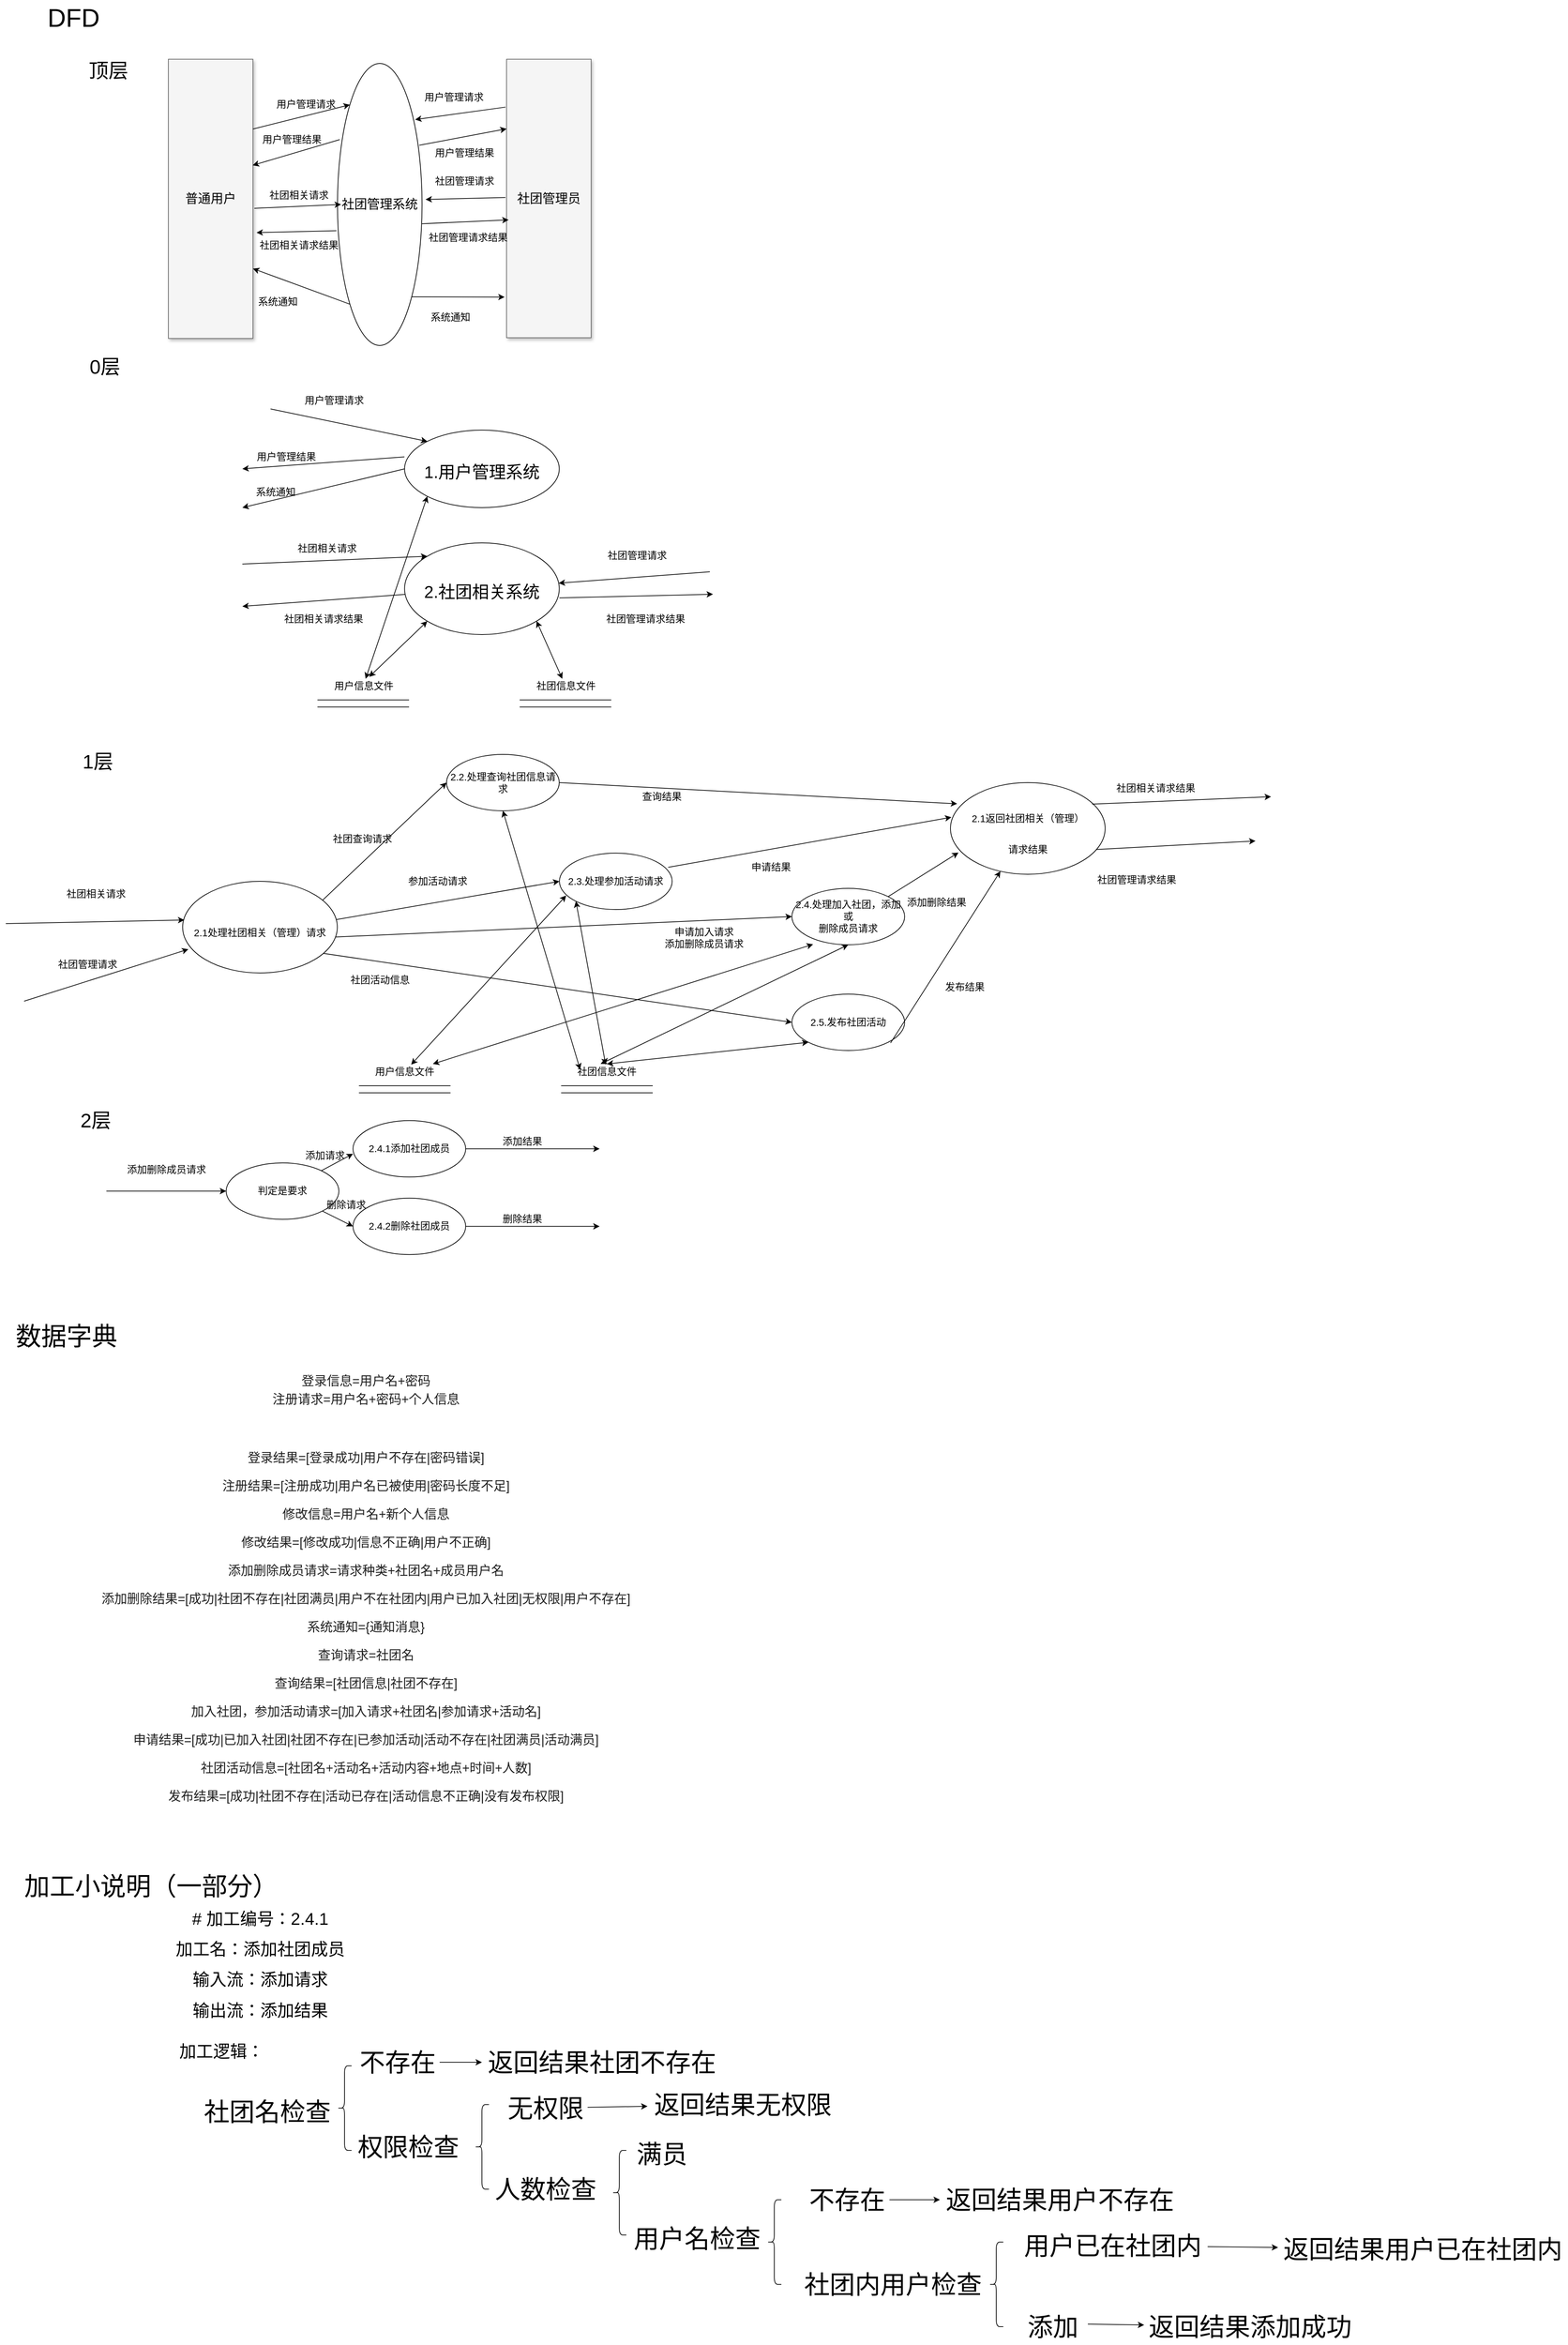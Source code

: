 <mxfile version="14.1.9" type="github">
  <diagram name="Page-1" id="90a13364-a465-7bf4-72fc-28e22215d7a0">
    <mxGraphModel dx="544" dy="2067" grid="1" gridSize="10" guides="1" tooltips="1" connect="1" arrows="1" fold="1" page="1" pageScale="1.5" pageWidth="1169" pageHeight="826" background="#ffffff" math="0" shadow="0">
      <root>
        <mxCell id="0" style=";html=1;" />
        <mxCell id="1" style=";html=1;" parent="0" />
        <mxCell id="3a17f1ce550125da-8" value="普通用户" style="whiteSpace=wrap;html=1;shadow=1;fontSize=18;fillColor=#f5f5f5;strokeColor=#666666;" parent="1" vertex="1">
          <mxGeometry x="265" y="-156" width="120" height="396" as="geometry" />
        </mxCell>
        <mxCell id="50ftC789y1Jevhq3WObW-232" style="edgeStyle=none;rounded=0;orthogonalLoop=1;jettySize=auto;html=1;exitX=0;exitY=1;exitDx=0;exitDy=0;entryX=1;entryY=0.75;entryDx=0;entryDy=0;fontSize=36;" parent="1" source="50ftC789y1Jevhq3WObW-1" target="3a17f1ce550125da-8" edge="1">
          <mxGeometry relative="1" as="geometry" />
        </mxCell>
        <mxCell id="50ftC789y1Jevhq3WObW-1" value="&lt;span style=&quot;font-size: 18px&quot;&gt;社团管理系统&lt;/span&gt;" style="ellipse;whiteSpace=wrap;html=1;" parent="1" vertex="1">
          <mxGeometry x="505" y="-150" width="120" height="400" as="geometry" />
        </mxCell>
        <mxCell id="50ftC789y1Jevhq3WObW-2" value="社团管理员" style="whiteSpace=wrap;html=1;shadow=1;fontSize=18;fillColor=#f5f5f5;strokeColor=#666666;" parent="1" vertex="1">
          <mxGeometry x="745" y="-156" width="120" height="395" as="geometry" />
        </mxCell>
        <mxCell id="50ftC789y1Jevhq3WObW-67" value="顶层" style="text;html=1;strokeColor=none;fillColor=none;align=center;verticalAlign=middle;whiteSpace=wrap;rounded=0;fontSize=28;" parent="1" vertex="1">
          <mxGeometry x="145" y="-150" width="70" height="20" as="geometry" />
        </mxCell>
        <mxCell id="50ftC789y1Jevhq3WObW-68" value="1层" style="text;html=1;strokeColor=none;fillColor=none;align=center;verticalAlign=middle;whiteSpace=wrap;rounded=0;fontSize=28;" parent="1" vertex="1">
          <mxGeometry x="130.43" y="830" width="70" height="20" as="geometry" />
        </mxCell>
        <mxCell id="50ftC789y1Jevhq3WObW-73" value="" style="endArrow=none;html=1;fontSize=14;" parent="1" edge="1">
          <mxGeometry width="50" height="50" relative="1" as="geometry">
            <mxPoint x="535.43" y="1300" as="sourcePoint" />
            <mxPoint x="665.43" y="1300" as="targetPoint" />
          </mxGeometry>
        </mxCell>
        <mxCell id="50ftC789y1Jevhq3WObW-74" value="" style="endArrow=none;html=1;fontSize=14;" parent="1" edge="1">
          <mxGeometry width="50" height="50" relative="1" as="geometry">
            <mxPoint x="535.43" y="1310" as="sourcePoint" />
            <mxPoint x="665.43" y="1310" as="targetPoint" />
          </mxGeometry>
        </mxCell>
        <mxCell id="50ftC789y1Jevhq3WObW-75" value="用户信息文件" style="text;html=1;align=center;verticalAlign=middle;resizable=0;points=[];autosize=1;fontSize=14;" parent="1" vertex="1">
          <mxGeometry x="550.43" y="1270" width="100" height="20" as="geometry" />
        </mxCell>
        <mxCell id="50ftC789y1Jevhq3WObW-86" value="" style="endArrow=none;html=1;fontSize=14;" parent="1" edge="1">
          <mxGeometry width="50" height="50" relative="1" as="geometry">
            <mxPoint x="822.43" y="1300" as="sourcePoint" />
            <mxPoint x="952.43" y="1300" as="targetPoint" />
          </mxGeometry>
        </mxCell>
        <mxCell id="50ftC789y1Jevhq3WObW-87" value="" style="endArrow=none;html=1;fontSize=14;" parent="1" edge="1">
          <mxGeometry width="50" height="50" relative="1" as="geometry">
            <mxPoint x="822.43" y="1310" as="sourcePoint" />
            <mxPoint x="952.43" y="1310" as="targetPoint" />
          </mxGeometry>
        </mxCell>
        <mxCell id="50ftC789y1Jevhq3WObW-88" value="社团信息文件" style="text;html=1;align=center;verticalAlign=middle;resizable=0;points=[];autosize=1;fontSize=14;" parent="1" vertex="1">
          <mxGeometry x="837.43" y="1270" width="100" height="20" as="geometry" />
        </mxCell>
        <mxCell id="50ftC789y1Jevhq3WObW-94" value="2.4.处理加入社团，添加或&lt;br&gt;删除成员请求" style="ellipse;whiteSpace=wrap;html=1;fontSize=14;" parent="1" vertex="1">
          <mxGeometry x="1149.98" y="1020" width="160" height="80" as="geometry" />
        </mxCell>
        <mxCell id="50ftC789y1Jevhq3WObW-95" value="" style="endArrow=classic;startArrow=classic;html=1;fontSize=14;exitX=0.9;exitY=-0.05;exitDx=0;exitDy=0;exitPerimeter=0;entryX=0.188;entryY=0.992;entryDx=0;entryDy=0;entryPerimeter=0;" parent="1" source="50ftC789y1Jevhq3WObW-75" target="50ftC789y1Jevhq3WObW-94" edge="1">
          <mxGeometry width="50" height="50" relative="1" as="geometry">
            <mxPoint x="710.43" y="1000" as="sourcePoint" />
            <mxPoint x="760.43" y="950" as="targetPoint" />
          </mxGeometry>
        </mxCell>
        <mxCell id="50ftC789y1Jevhq3WObW-96" value="" style="endArrow=classic;html=1;fontSize=14;entryX=0;entryY=0.5;entryDx=0;entryDy=0;" parent="1" target="50ftC789y1Jevhq3WObW-94" edge="1">
          <mxGeometry width="50" height="50" relative="1" as="geometry">
            <mxPoint x="480" y="1090" as="sourcePoint" />
            <mxPoint x="1499.98" y="1060" as="targetPoint" />
          </mxGeometry>
        </mxCell>
        <mxCell id="50ftC789y1Jevhq3WObW-98" value="" style="endArrow=classic;html=1;fontSize=14;exitX=1;exitY=0;exitDx=0;exitDy=0;entryX=0.052;entryY=0.763;entryDx=0;entryDy=0;entryPerimeter=0;" parent="1" source="50ftC789y1Jevhq3WObW-94" target="50ftC789y1Jevhq3WObW-289" edge="1">
          <mxGeometry width="50" height="50" relative="1" as="geometry">
            <mxPoint x="1509.98" y="1060" as="sourcePoint" />
            <mxPoint x="1519.98" y="1080" as="targetPoint" />
          </mxGeometry>
        </mxCell>
        <mxCell id="50ftC789y1Jevhq3WObW-99" value="申请加入请求&lt;br&gt;添加删除成员请求" style="text;html=1;align=center;verticalAlign=middle;resizable=0;points=[];autosize=1;fontSize=14;" parent="1" vertex="1">
          <mxGeometry x="960.0" y="1070" width="130" height="40" as="geometry" />
        </mxCell>
        <mxCell id="50ftC789y1Jevhq3WObW-100" value="添加删除结果" style="text;html=1;align=center;verticalAlign=middle;resizable=0;points=[];autosize=1;fontSize=14;" parent="1" vertex="1">
          <mxGeometry x="1305.0" y="1030" width="100" height="20" as="geometry" />
        </mxCell>
        <mxCell id="50ftC789y1Jevhq3WObW-103" value="2.2.处理查询社团信息请求" style="ellipse;whiteSpace=wrap;html=1;fontSize=14;" parent="1" vertex="1">
          <mxGeometry x="659.78" y="830" width="160" height="80" as="geometry" />
        </mxCell>
        <mxCell id="50ftC789y1Jevhq3WObW-104" value="2.3.处理参加活动请求" style="ellipse;whiteSpace=wrap;html=1;fontSize=14;" parent="1" vertex="1">
          <mxGeometry x="820.0" y="970" width="160" height="80" as="geometry" />
        </mxCell>
        <mxCell id="50ftC789y1Jevhq3WObW-105" value="" style="endArrow=classic;startArrow=classic;html=1;fontSize=14;entryX=0;entryY=1;entryDx=0;entryDy=0;" parent="1" source="50ftC789y1Jevhq3WObW-88" target="50ftC789y1Jevhq3WObW-104" edge="1">
          <mxGeometry width="50" height="50" relative="1" as="geometry">
            <mxPoint x="710.43" y="1100" as="sourcePoint" />
            <mxPoint x="760.43" y="1050" as="targetPoint" />
          </mxGeometry>
        </mxCell>
        <mxCell id="50ftC789y1Jevhq3WObW-106" value="" style="endArrow=classic;startArrow=classic;html=1;fontSize=14;entryX=0.5;entryY=1;entryDx=0;entryDy=0;exitX=0.02;exitY=-0.15;exitDx=0;exitDy=0;exitPerimeter=0;" parent="1" target="50ftC789y1Jevhq3WObW-103" edge="1">
          <mxGeometry width="50" height="50" relative="1" as="geometry">
            <mxPoint x="849.43" y="1277" as="sourcePoint" />
            <mxPoint x="470.43" y="1160" as="targetPoint" />
          </mxGeometry>
        </mxCell>
        <mxCell id="50ftC789y1Jevhq3WObW-107" value="2.5.发布社团活动" style="ellipse;whiteSpace=wrap;html=1;fontSize=14;" parent="1" vertex="1">
          <mxGeometry x="1149.98" y="1170" width="160" height="80" as="geometry" />
        </mxCell>
        <mxCell id="50ftC789y1Jevhq3WObW-108" value="" style="endArrow=classic;startArrow=classic;html=1;fontSize=14;entryX=0.06;entryY=0.752;entryDx=0;entryDy=0;entryPerimeter=0;" parent="1" source="50ftC789y1Jevhq3WObW-75" target="50ftC789y1Jevhq3WObW-104" edge="1">
          <mxGeometry width="50" height="50" relative="1" as="geometry">
            <mxPoint x="859.43" y="1287" as="sourcePoint" />
            <mxPoint x="460.45" y="1220" as="targetPoint" />
          </mxGeometry>
        </mxCell>
        <mxCell id="50ftC789y1Jevhq3WObW-109" value="" style="endArrow=classic;html=1;fontSize=14;entryX=0;entryY=0.5;entryDx=0;entryDy=0;" parent="1" target="50ftC789y1Jevhq3WObW-107" edge="1">
          <mxGeometry width="50" height="50" relative="1" as="geometry">
            <mxPoint x="470" y="1110" as="sourcePoint" />
            <mxPoint x="1313.41" y="1211" as="targetPoint" />
          </mxGeometry>
        </mxCell>
        <mxCell id="50ftC789y1Jevhq3WObW-110" value="" style="endArrow=classic;html=1;fontSize=14;exitX=1;exitY=1;exitDx=0;exitDy=0;" parent="1" target="50ftC789y1Jevhq3WObW-289" edge="1">
          <mxGeometry width="50" height="50" relative="1" as="geometry">
            <mxPoint x="1289.979" y="1239.284" as="sourcePoint" />
            <mxPoint x="1530" y="1110" as="targetPoint" />
          </mxGeometry>
        </mxCell>
        <mxCell id="50ftC789y1Jevhq3WObW-111" value="社团活动信息" style="text;html=1;align=center;verticalAlign=middle;resizable=0;points=[];autosize=1;fontSize=14;" parent="1" vertex="1">
          <mxGeometry x="515.0" y="1140" width="100" height="20" as="geometry" />
        </mxCell>
        <mxCell id="50ftC789y1Jevhq3WObW-112" value="发布结果" style="text;html=1;align=center;verticalAlign=middle;resizable=0;points=[];autosize=1;fontSize=14;" parent="1" vertex="1">
          <mxGeometry x="1359.96" y="1150" width="70" height="20" as="geometry" />
        </mxCell>
        <mxCell id="50ftC789y1Jevhq3WObW-113" value="" style="endArrow=classic;startArrow=classic;html=1;fontSize=14;exitX=0.5;exitY=-0.05;exitDx=0;exitDy=0;exitPerimeter=0;entryX=0;entryY=1;entryDx=0;entryDy=0;" parent="1" source="50ftC789y1Jevhq3WObW-88" target="50ftC789y1Jevhq3WObW-107" edge="1">
          <mxGeometry width="50" height="50" relative="1" as="geometry">
            <mxPoint x="710.43" y="1160" as="sourcePoint" />
            <mxPoint x="760.43" y="1110" as="targetPoint" />
          </mxGeometry>
        </mxCell>
        <mxCell id="50ftC789y1Jevhq3WObW-128" value="" style="endArrow=classic;startArrow=classic;html=1;fontSize=14;entryX=0.5;entryY=1;entryDx=0;entryDy=0;exitX=0.41;exitY=-0.05;exitDx=0;exitDy=0;exitPerimeter=0;" parent="1" source="50ftC789y1Jevhq3WObW-88" target="50ftC789y1Jevhq3WObW-94" edge="1">
          <mxGeometry width="50" height="50" relative="1" as="geometry">
            <mxPoint x="710.43" y="1160" as="sourcePoint" />
            <mxPoint x="760.43" y="1110" as="targetPoint" />
          </mxGeometry>
        </mxCell>
        <mxCell id="50ftC789y1Jevhq3WObW-136" value="" style="endArrow=classic;html=1;fontSize=14;" parent="1" edge="1">
          <mxGeometry width="50" height="50" relative="1" as="geometry">
            <mxPoint x="177" y="1449.41" as="sourcePoint" />
            <mxPoint x="347" y="1449.41" as="targetPoint" />
          </mxGeometry>
        </mxCell>
        <mxCell id="50ftC789y1Jevhq3WObW-137" value="判定是要求" style="ellipse;whiteSpace=wrap;html=1;fontSize=14;" parent="1" vertex="1">
          <mxGeometry x="347" y="1409.41" width="160" height="80" as="geometry" />
        </mxCell>
        <mxCell id="50ftC789y1Jevhq3WObW-138" value="添加删除成员请求" style="text;html=1;align=center;verticalAlign=middle;resizable=0;points=[];autosize=1;fontSize=14;" parent="1" vertex="1">
          <mxGeometry x="197" y="1409.41" width="130" height="20" as="geometry" />
        </mxCell>
        <mxCell id="50ftC789y1Jevhq3WObW-139" value="2.4.1添加社团成员" style="ellipse;whiteSpace=wrap;html=1;fontSize=14;" parent="1" vertex="1">
          <mxGeometry x="527" y="1349.41" width="160" height="80" as="geometry" />
        </mxCell>
        <mxCell id="50ftC789y1Jevhq3WObW-140" value="2.4.2删除社团成员" style="ellipse;whiteSpace=wrap;html=1;fontSize=14;" parent="1" vertex="1">
          <mxGeometry x="527" y="1459.41" width="160" height="80" as="geometry" />
        </mxCell>
        <mxCell id="50ftC789y1Jevhq3WObW-141" value="" style="endArrow=classic;html=1;fontSize=14;entryX=0;entryY=0.588;entryDx=0;entryDy=0;entryPerimeter=0;" parent="1" source="50ftC789y1Jevhq3WObW-137" target="50ftC789y1Jevhq3WObW-139" edge="1">
          <mxGeometry width="50" height="50" relative="1" as="geometry">
            <mxPoint x="657" y="1359.41" as="sourcePoint" />
            <mxPoint x="707" y="1309.41" as="targetPoint" />
          </mxGeometry>
        </mxCell>
        <mxCell id="50ftC789y1Jevhq3WObW-142" value="" style="endArrow=classic;html=1;fontSize=14;entryX=0;entryY=0.5;entryDx=0;entryDy=0;exitX=1;exitY=1;exitDx=0;exitDy=0;" parent="1" source="50ftC789y1Jevhq3WObW-137" target="50ftC789y1Jevhq3WObW-140" edge="1">
          <mxGeometry width="50" height="50" relative="1" as="geometry">
            <mxPoint x="492.449" y="1430.577" as="sourcePoint" />
            <mxPoint x="537" y="1406.45" as="targetPoint" />
          </mxGeometry>
        </mxCell>
        <mxCell id="50ftC789y1Jevhq3WObW-143" value="" style="endArrow=classic;html=1;fontSize=14;exitX=1;exitY=0.5;exitDx=0;exitDy=0;" parent="1" source="50ftC789y1Jevhq3WObW-139" edge="1">
          <mxGeometry width="50" height="50" relative="1" as="geometry">
            <mxPoint x="797" y="1459.41" as="sourcePoint" />
            <mxPoint x="877" y="1389.41" as="targetPoint" />
          </mxGeometry>
        </mxCell>
        <mxCell id="50ftC789y1Jevhq3WObW-144" value="添加结果" style="text;html=1;align=center;verticalAlign=middle;resizable=0;points=[];autosize=1;fontSize=14;" parent="1" vertex="1">
          <mxGeometry x="732" y="1369.41" width="70" height="20" as="geometry" />
        </mxCell>
        <mxCell id="50ftC789y1Jevhq3WObW-145" value="添加请求" style="text;html=1;align=center;verticalAlign=middle;resizable=0;points=[];autosize=1;fontSize=14;" parent="1" vertex="1">
          <mxGeometry x="452" y="1389.41" width="70" height="20" as="geometry" />
        </mxCell>
        <mxCell id="50ftC789y1Jevhq3WObW-146" value="删除请求" style="text;html=1;align=center;verticalAlign=middle;resizable=0;points=[];autosize=1;fontSize=14;" parent="1" vertex="1">
          <mxGeometry x="482" y="1459.41" width="70" height="20" as="geometry" />
        </mxCell>
        <mxCell id="50ftC789y1Jevhq3WObW-147" value="删除结果" style="text;html=1;align=center;verticalAlign=middle;resizable=0;points=[];autosize=1;fontSize=14;" parent="1" vertex="1">
          <mxGeometry x="732" y="1479.41" width="70" height="20" as="geometry" />
        </mxCell>
        <mxCell id="50ftC789y1Jevhq3WObW-148" value="" style="endArrow=classic;html=1;fontSize=14;exitX=1;exitY=0.5;exitDx=0;exitDy=0;" parent="1" edge="1">
          <mxGeometry width="50" height="50" relative="1" as="geometry">
            <mxPoint x="687" y="1499.41" as="sourcePoint" />
            <mxPoint x="877" y="1499.41" as="targetPoint" />
          </mxGeometry>
        </mxCell>
        <mxCell id="50ftC789y1Jevhq3WObW-149" value="DFD" style="text;html=1;align=center;verticalAlign=middle;resizable=0;points=[];autosize=1;fontSize=36;" parent="1" vertex="1">
          <mxGeometry x="85" y="-240" width="90" height="50" as="geometry" />
        </mxCell>
        <mxCell id="50ftC789y1Jevhq3WObW-150" value="数据字典" style="text;html=1;align=center;verticalAlign=middle;resizable=0;points=[];autosize=1;fontSize=36;" parent="1" vertex="1">
          <mxGeometry x="40" y="1630" width="160" height="50" as="geometry" />
        </mxCell>
        <mxCell id="50ftC789y1Jevhq3WObW-151" value="&lt;span style=&quot;font-size: 18px ; background-color: rgb(255 , 255 , 255) ; color: rgb(31 , 31 , 31) ; font-family: &amp;#34;opensans&amp;#34; , &amp;#34;arial&amp;#34; , sans-serif&quot;&gt;登录信息=用户名+密码&lt;/span&gt;&lt;br&gt;&lt;p style=&quot;box-sizing: inherit ; line-height: 20px ; font-family: &amp;#34;opensans&amp;#34; , &amp;#34;arial&amp;#34; , sans-serif ; margin: 0px 0px 20px ; max-width: 100% ; min-height: 20px ; color: rgb(31 , 31 , 31) ; background-color: rgb(255 , 255 , 255) ; font-size: 18px&quot;&gt;&lt;font style=&quot;font-size: 18px&quot;&gt;    注册请求=用户名+密码+个人信息&lt;/font&gt;&lt;/p&gt;&lt;br&gt;&lt;p style=&quot;box-sizing: inherit ; line-height: 20px ; font-family: &amp;#34;opensans&amp;#34; , &amp;#34;arial&amp;#34; , sans-serif ; margin: 0px 0px 20px ; max-width: 100% ; min-height: 20px ; color: rgb(31 , 31 , 31) ; background-color: rgb(255 , 255 , 255) ; font-size: 18px&quot;&gt;&lt;font style=&quot;font-size: 18px&quot;&gt;    登录结果=[登录成功|用户不存在|密码错误]&lt;br&gt;&lt;/font&gt;&lt;/p&gt;&lt;p style=&quot;box-sizing: inherit ; line-height: 20px ; font-family: &amp;#34;opensans&amp;#34; , &amp;#34;arial&amp;#34; , sans-serif ; margin: 0px 0px 20px ; max-width: 100% ; min-height: 20px ; color: rgb(31 , 31 , 31) ; background-color: rgb(255 , 255 , 255) ; font-size: 18px&quot;&gt;&lt;font style=&quot;font-size: 18px&quot;&gt;    注册结果=[注册成功|用户名已被使用|密码长度不足]&lt;br&gt;&lt;/font&gt;&lt;/p&gt;&lt;p style=&quot;box-sizing: inherit ; line-height: 20px ; font-family: &amp;#34;opensans&amp;#34; , &amp;#34;arial&amp;#34; , sans-serif ; margin: 0px 0px 20px ; max-width: 100% ; min-height: 20px ; color: rgb(31 , 31 , 31) ; background-color: rgb(255 , 255 , 255) ; font-size: 18px&quot;&gt;&lt;font style=&quot;font-size: 18px&quot;&gt;修改信息=用户名+新个人信息&lt;/font&gt;&lt;/p&gt;&lt;p style=&quot;box-sizing: inherit ; line-height: 20px ; font-family: &amp;#34;opensans&amp;#34; , &amp;#34;arial&amp;#34; , sans-serif ; margin: 0px 0px 20px ; max-width: 100% ; min-height: 20px ; color: rgb(31 , 31 , 31) ; background-color: rgb(255 , 255 , 255) ; font-size: 18px&quot;&gt;&lt;font style=&quot;font-size: 18px&quot;&gt;修改结果=[修改成功|信息不正确|用户不正确]&lt;/font&gt;&lt;/p&gt;&lt;p style=&quot;box-sizing: inherit ; line-height: 20px ; font-family: &amp;#34;opensans&amp;#34; , &amp;#34;arial&amp;#34; , sans-serif ; margin: 0px 0px 20px ; max-width: 100% ; min-height: 20px ; color: rgb(31 , 31 , 31) ; background-color: rgb(255 , 255 , 255) ; font-size: 18px&quot;&gt;添加删除成员请求=请求种类+社团名+成员用户名&lt;/p&gt;&lt;p style=&quot;box-sizing: inherit ; line-height: 20px ; font-family: &amp;#34;opensans&amp;#34; , &amp;#34;arial&amp;#34; , sans-serif ; margin: 0px 0px 20px ; max-width: 100% ; min-height: 20px ; color: rgb(31 , 31 , 31) ; background-color: rgb(255 , 255 , 255) ; font-size: 18px&quot;&gt;添加删除结果=[成功|社团不存在|社团满员|用户不在社团内|用户已加入社团|无权限|用户不存在]&lt;/p&gt;&lt;p style=&quot;box-sizing: inherit ; line-height: 20px ; font-family: &amp;#34;opensans&amp;#34; , &amp;#34;arial&amp;#34; , sans-serif ; margin: 0px 0px 20px ; max-width: 100% ; min-height: 20px ; color: rgb(31 , 31 , 31) ; background-color: rgb(255 , 255 , 255) ; font-size: 18px&quot;&gt;系统通知={通知消息}&lt;br&gt;&lt;/p&gt;&lt;p style=&quot;box-sizing: inherit ; line-height: 20px ; font-family: &amp;#34;opensans&amp;#34; , &amp;#34;arial&amp;#34; , sans-serif ; margin: 0px 0px 20px ; max-width: 100% ; min-height: 20px ; color: rgb(31 , 31 , 31) ; background-color: rgb(255 , 255 , 255) ; font-size: 18px&quot;&gt;查询请求=社团名&lt;/p&gt;&lt;p style=&quot;box-sizing: inherit ; line-height: 20px ; font-family: &amp;#34;opensans&amp;#34; , &amp;#34;arial&amp;#34; , sans-serif ; margin: 0px 0px 20px ; max-width: 100% ; min-height: 20px ; color: rgb(31 , 31 , 31) ; background-color: rgb(255 , 255 , 255) ; font-size: 18px&quot;&gt;查询结果=[社团信息|社团不存在]&lt;/p&gt;&lt;p style=&quot;box-sizing: inherit ; line-height: 20px ; font-family: &amp;#34;opensans&amp;#34; , &amp;#34;arial&amp;#34; , sans-serif ; margin: 0px 0px 20px ; max-width: 100% ; min-height: 20px ; color: rgb(31 , 31 , 31) ; background-color: rgb(255 , 255 , 255) ; font-size: 18px&quot;&gt;加入社团，参加活动请求=[加入请求+社团名|参加请求+活动名]&lt;/p&gt;&lt;p style=&quot;box-sizing: inherit ; line-height: 20px ; font-family: &amp;#34;opensans&amp;#34; , &amp;#34;arial&amp;#34; , sans-serif ; margin: 0px 0px 20px ; max-width: 100% ; min-height: 20px ; color: rgb(31 , 31 , 31) ; background-color: rgb(255 , 255 , 255) ; font-size: 18px&quot;&gt;申请结果=[成功|已加入社团|社团不存在|已参加活动|活动不存在|社团满员|活动满员]&lt;/p&gt;&lt;p style=&quot;box-sizing: inherit ; line-height: 20px ; font-family: &amp;#34;opensans&amp;#34; , &amp;#34;arial&amp;#34; , sans-serif ; margin: 0px 0px 20px ; max-width: 100% ; min-height: 20px ; color: rgb(31 , 31 , 31) ; background-color: rgb(255 , 255 , 255) ; font-size: 18px&quot;&gt;社团活动信息=[社团名+活动名+活动内容+地点+时间+人数]&lt;/p&gt;&lt;p style=&quot;box-sizing: inherit ; line-height: 20px ; font-family: &amp;#34;opensans&amp;#34; , &amp;#34;arial&amp;#34; , sans-serif ; margin: 0px 0px 20px ; max-width: 100% ; min-height: 20px ; color: rgb(31 , 31 , 31) ; background-color: rgb(255 , 255 , 255) ; font-size: 18px&quot;&gt;发布结果=[成功|社团不存在|活动已存在|活动信息不正确|没有发布权限]&lt;/p&gt;" style="text;html=1;align=center;verticalAlign=middle;resizable=0;points=[];autosize=1;fontSize=36;" parent="1" vertex="1">
          <mxGeometry x="160" y="1684" width="770" height="660" as="geometry" />
        </mxCell>
        <mxCell id="50ftC789y1Jevhq3WObW-154" value="社团查询请求" style="text;html=1;align=center;verticalAlign=middle;resizable=0;points=[];autosize=1;fontSize=14;" parent="1" vertex="1">
          <mxGeometry x="490" y="940" width="100" height="20" as="geometry" />
        </mxCell>
        <mxCell id="50ftC789y1Jevhq3WObW-155" value="" style="endArrow=classic;html=1;fontSize=14;entryX=0;entryY=0.5;entryDx=0;entryDy=0;" parent="1" target="50ftC789y1Jevhq3WObW-103" edge="1">
          <mxGeometry width="50" height="50" relative="1" as="geometry">
            <mxPoint x="470" y="1050" as="sourcePoint" />
            <mxPoint x="853.43" y="831" as="targetPoint" />
          </mxGeometry>
        </mxCell>
        <mxCell id="50ftC789y1Jevhq3WObW-156" value="查询结果" style="text;html=1;align=center;verticalAlign=middle;resizable=0;points=[];autosize=1;fontSize=14;" parent="1" vertex="1">
          <mxGeometry x="930.0" y="880" width="70" height="20" as="geometry" />
        </mxCell>
        <mxCell id="50ftC789y1Jevhq3WObW-157" value="" style="endArrow=classic;html=1;fontSize=14;exitX=1;exitY=0.5;exitDx=0;exitDy=0;entryX=0.043;entryY=0.231;entryDx=0;entryDy=0;entryPerimeter=0;" parent="1" source="50ftC789y1Jevhq3WObW-103" target="50ftC789y1Jevhq3WObW-289" edge="1">
          <mxGeometry width="50" height="50" relative="1" as="geometry">
            <mxPoint x="876.861" y="859.284" as="sourcePoint" />
            <mxPoint x="1510" y="1000" as="targetPoint" />
          </mxGeometry>
        </mxCell>
        <mxCell id="50ftC789y1Jevhq3WObW-158" value="参加活动请求" style="text;html=1;align=center;verticalAlign=middle;resizable=0;points=[];autosize=1;fontSize=14;" parent="1" vertex="1">
          <mxGeometry x="597.0" y="1000" width="100" height="20" as="geometry" />
        </mxCell>
        <mxCell id="50ftC789y1Jevhq3WObW-159" value="" style="endArrow=classic;html=1;fontSize=14;entryX=0;entryY=0.5;entryDx=0;entryDy=0;" parent="1" target="50ftC789y1Jevhq3WObW-104" edge="1">
          <mxGeometry width="50" height="50" relative="1" as="geometry">
            <mxPoint x="470" y="1070" as="sourcePoint" />
            <mxPoint x="1000.79" y="977.16" as="targetPoint" />
          </mxGeometry>
        </mxCell>
        <mxCell id="50ftC789y1Jevhq3WObW-160" value="申请结果" style="text;html=1;align=center;verticalAlign=middle;resizable=0;points=[];autosize=1;fontSize=14;" parent="1" vertex="1">
          <mxGeometry x="1085" y="980" width="70" height="20" as="geometry" />
        </mxCell>
        <mxCell id="50ftC789y1Jevhq3WObW-161" value="" style="endArrow=classic;html=1;fontSize=14;exitX=0.965;exitY=0.252;exitDx=0;exitDy=0;exitPerimeter=0;entryX=0.006;entryY=0.378;entryDx=0;entryDy=0;entryPerimeter=0;" parent="1" source="50ftC789y1Jevhq3WObW-104" target="50ftC789y1Jevhq3WObW-289" edge="1">
          <mxGeometry width="50" height="50" relative="1" as="geometry">
            <mxPoint x="1000.861" y="992.284" as="sourcePoint" />
            <mxPoint x="1520" y="1040" as="targetPoint" />
          </mxGeometry>
        </mxCell>
        <mxCell id="50ftC789y1Jevhq3WObW-162" value="加工小说明（一部分）" style="text;html=1;align=center;verticalAlign=middle;resizable=0;points=[];autosize=1;fontSize=36;" parent="1" vertex="1">
          <mxGeometry x="50" y="2410" width="380" height="50" as="geometry" />
        </mxCell>
        <mxCell id="50ftC789y1Jevhq3WObW-163" value="&lt;font style=&quot;font-size: 24px&quot;&gt;# 加工编号：2.4.1&lt;br&gt;加工名：添加社团成员&lt;br&gt;输入流：添加请求&lt;br&gt;输出流：添加结果&lt;br&gt;&lt;br&gt;&lt;br&gt;&lt;/font&gt;" style="text;html=1;align=center;verticalAlign=middle;resizable=0;points=[];autosize=1;fontSize=36;" parent="1" vertex="1">
          <mxGeometry x="265" y="2440" width="260" height="290" as="geometry" />
        </mxCell>
        <mxCell id="50ftC789y1Jevhq3WObW-164" value="" style="shape=curlyBracket;whiteSpace=wrap;html=1;rounded=1;fontSize=36;" parent="1" vertex="1">
          <mxGeometry x="505" y="2690" width="20" height="120" as="geometry" />
        </mxCell>
        <mxCell id="50ftC789y1Jevhq3WObW-165" value="&lt;span style=&quot;font-size: 24px&quot;&gt;加工逻辑：&lt;/span&gt;" style="text;html=1;align=center;verticalAlign=middle;resizable=0;points=[];autosize=1;fontSize=36;" parent="1" vertex="1">
          <mxGeometry x="270" y="2640" width="140" height="50" as="geometry" />
        </mxCell>
        <mxCell id="50ftC789y1Jevhq3WObW-166" value="社团名检查" style="text;html=1;align=center;verticalAlign=middle;resizable=0;points=[];autosize=1;fontSize=36;" parent="1" vertex="1">
          <mxGeometry x="305" y="2730" width="200" height="50" as="geometry" />
        </mxCell>
        <mxCell id="50ftC789y1Jevhq3WObW-176" value="" style="edgeStyle=none;rounded=0;orthogonalLoop=1;jettySize=auto;html=1;fontSize=36;" parent="1" source="50ftC789y1Jevhq3WObW-167" target="50ftC789y1Jevhq3WObW-174" edge="1">
          <mxGeometry relative="1" as="geometry" />
        </mxCell>
        <mxCell id="50ftC789y1Jevhq3WObW-167" value="不存在" style="text;html=1;align=center;verticalAlign=middle;resizable=0;points=[];autosize=1;fontSize=36;" parent="1" vertex="1">
          <mxGeometry x="530" y="2660" width="120" height="50" as="geometry" />
        </mxCell>
        <mxCell id="50ftC789y1Jevhq3WObW-168" value="权限检查" style="text;html=1;align=center;verticalAlign=middle;resizable=0;points=[];autosize=1;fontSize=36;" parent="1" vertex="1">
          <mxGeometry x="525" y="2780" width="160" height="50" as="geometry" />
        </mxCell>
        <mxCell id="50ftC789y1Jevhq3WObW-169" value="" style="shape=curlyBracket;whiteSpace=wrap;html=1;rounded=1;fontSize=36;size=0.5;" parent="1" vertex="1">
          <mxGeometry x="700" y="2745" width="20" height="120" as="geometry" />
        </mxCell>
        <mxCell id="50ftC789y1Jevhq3WObW-178" value="" style="edgeStyle=none;rounded=0;orthogonalLoop=1;jettySize=auto;html=1;fontSize=36;" parent="1" source="50ftC789y1Jevhq3WObW-170" target="50ftC789y1Jevhq3WObW-177" edge="1">
          <mxGeometry relative="1" as="geometry" />
        </mxCell>
        <mxCell id="50ftC789y1Jevhq3WObW-170" value="无权限" style="text;html=1;align=center;verticalAlign=middle;resizable=0;points=[];autosize=1;fontSize=36;" parent="1" vertex="1">
          <mxGeometry x="740" y="2725" width="120" height="50" as="geometry" />
        </mxCell>
        <mxCell id="50ftC789y1Jevhq3WObW-171" value="人数检查" style="text;html=1;align=center;verticalAlign=middle;resizable=0;points=[];autosize=1;fontSize=36;" parent="1" vertex="1">
          <mxGeometry x="720" y="2840" width="160" height="50" as="geometry" />
        </mxCell>
        <mxCell id="50ftC789y1Jevhq3WObW-174" value="返回结果社团不存在" style="text;html=1;align=center;verticalAlign=middle;resizable=0;points=[];autosize=1;fontSize=36;" parent="1" vertex="1">
          <mxGeometry x="710" y="2660" width="340" height="50" as="geometry" />
        </mxCell>
        <mxCell id="50ftC789y1Jevhq3WObW-177" value="返回结果无权限" style="text;html=1;align=center;verticalAlign=middle;resizable=0;points=[];autosize=1;fontSize=36;" parent="1" vertex="1">
          <mxGeometry x="945" y="2720" width="270" height="50" as="geometry" />
        </mxCell>
        <mxCell id="50ftC789y1Jevhq3WObW-179" value="" style="shape=curlyBracket;whiteSpace=wrap;html=1;rounded=1;fontSize=36;size=0.5;" parent="1" vertex="1">
          <mxGeometry x="895" y="2810" width="20" height="120" as="geometry" />
        </mxCell>
        <mxCell id="50ftC789y1Jevhq3WObW-180" value="满员" style="text;html=1;align=center;verticalAlign=middle;resizable=0;points=[];autosize=1;fontSize=36;" parent="1" vertex="1">
          <mxGeometry x="920" y="2790" width="90" height="50" as="geometry" />
        </mxCell>
        <mxCell id="50ftC789y1Jevhq3WObW-181" value="用户名检查" style="text;html=1;align=center;verticalAlign=middle;resizable=0;points=[];autosize=1;fontSize=36;" parent="1" vertex="1">
          <mxGeometry x="915" y="2910" width="200" height="50" as="geometry" />
        </mxCell>
        <mxCell id="50ftC789y1Jevhq3WObW-187" value="" style="edgeStyle=none;rounded=0;orthogonalLoop=1;jettySize=auto;html=1;fontSize=36;" parent="1" source="50ftC789y1Jevhq3WObW-184" target="50ftC789y1Jevhq3WObW-186" edge="1">
          <mxGeometry relative="1" as="geometry" />
        </mxCell>
        <mxCell id="50ftC789y1Jevhq3WObW-184" value="不存在" style="text;html=1;align=center;verticalAlign=middle;resizable=0;points=[];autosize=1;fontSize=36;" parent="1" vertex="1">
          <mxGeometry x="1168.43" y="2855" width="120" height="50" as="geometry" />
        </mxCell>
        <mxCell id="50ftC789y1Jevhq3WObW-185" value="&lt;span style=&quot;color: rgba(0 , 0 , 0 , 0) ; font-family: monospace ; font-size: 0px&quot;&gt;%3CmxGraphModel%3E%3Croot%3E%3CmxCell%20id%3D%220%22%2F%3E%3CmxCell%20id%3D%221%22%20parent%3D%220%22%2F%3E%3CmxCell%20id%3D%222%22%20value%3D%22%E8%BF%94%E5%9B%9E%E7%BB%93%E6%9E%9C%E6%97%A0%E6%9D%83%E9%99%90%22%20style%3D%22text%3Bhtml%3D1%3Balign%3Dcenter%3BverticalAlign%3Dmiddle%3Bresizable%3D0%3Bpoints%3D%5B%5D%3Bautosize%3D1%3BfontSize%3D36%3B%22%20vertex%3D%221%22%20parent%3D%221%22%3E%3CmxGeometry%20x%3D%22945%22%20y%3D%222720%22%20width%3D%22270%22%20height%3D%2250%22%20as%3D%22geometry%22%2F%3E%3C%2FmxCell%3E%3C%2Froot%3E%3C%2FmxGraphModel%3E&lt;/span&gt;" style="text;html=1;align=center;verticalAlign=middle;resizable=0;points=[];autosize=1;fontSize=36;" parent="1" vertex="1">
          <mxGeometry x="1390" y="2860" width="20" height="60" as="geometry" />
        </mxCell>
        <mxCell id="50ftC789y1Jevhq3WObW-186" value="返回结果用户不存在" style="text;html=1;align=center;verticalAlign=middle;resizable=0;points=[];autosize=1;fontSize=36;" parent="1" vertex="1">
          <mxGeometry x="1360" y="2855" width="340" height="50" as="geometry" />
        </mxCell>
        <mxCell id="50ftC789y1Jevhq3WObW-188" value="社团内用户检查" style="text;html=1;align=center;verticalAlign=middle;resizable=0;points=[];autosize=1;fontSize=36;" parent="1" vertex="1">
          <mxGeometry x="1158.43" y="2975" width="270" height="50" as="geometry" />
        </mxCell>
        <mxCell id="50ftC789y1Jevhq3WObW-190" value="" style="shape=curlyBracket;whiteSpace=wrap;html=1;rounded=1;fontSize=36;size=0.5;" parent="1" vertex="1">
          <mxGeometry x="1430" y="2940" width="20" height="120" as="geometry" />
        </mxCell>
        <mxCell id="50ftC789y1Jevhq3WObW-191" value="" style="shape=curlyBracket;whiteSpace=wrap;html=1;rounded=1;fontSize=36;size=0.5;" parent="1" vertex="1">
          <mxGeometry x="1115" y="2880" width="20" height="120" as="geometry" />
        </mxCell>
        <mxCell id="50ftC789y1Jevhq3WObW-195" value="" style="edgeStyle=none;rounded=0;orthogonalLoop=1;jettySize=auto;html=1;fontSize=36;" parent="1" source="50ftC789y1Jevhq3WObW-193" target="50ftC789y1Jevhq3WObW-194" edge="1">
          <mxGeometry relative="1" as="geometry" />
        </mxCell>
        <mxCell id="50ftC789y1Jevhq3WObW-193" value="用户已在社团内" style="text;html=1;align=center;verticalAlign=middle;resizable=0;points=[];autosize=1;fontSize=36;" parent="1" vertex="1">
          <mxGeometry x="1470" y="2920" width="270" height="50" as="geometry" />
        </mxCell>
        <mxCell id="50ftC789y1Jevhq3WObW-194" value="返回结果用户已在社团内" style="text;html=1;align=center;verticalAlign=middle;resizable=0;points=[];autosize=1;fontSize=36;" parent="1" vertex="1">
          <mxGeometry x="1840" y="2925" width="410" height="50" as="geometry" />
        </mxCell>
        <mxCell id="50ftC789y1Jevhq3WObW-196" value="添加" style="text;html=1;align=center;verticalAlign=middle;resizable=0;points=[];autosize=1;fontSize=36;" parent="1" vertex="1">
          <mxGeometry x="1475" y="3035" width="90" height="50" as="geometry" />
        </mxCell>
        <mxCell id="50ftC789y1Jevhq3WObW-197" value="" style="edgeStyle=none;rounded=0;orthogonalLoop=1;jettySize=auto;html=1;fontSize=36;" parent="1" target="50ftC789y1Jevhq3WObW-198" edge="1">
          <mxGeometry relative="1" as="geometry">
            <mxPoint x="1570" y="3056.324" as="sourcePoint" />
          </mxGeometry>
        </mxCell>
        <mxCell id="50ftC789y1Jevhq3WObW-198" value="返回结果添加成功" style="text;html=1;align=center;verticalAlign=middle;resizable=0;points=[];autosize=1;fontSize=36;" parent="1" vertex="1">
          <mxGeometry x="1650" y="3035" width="300" height="50" as="geometry" />
        </mxCell>
        <mxCell id="50ftC789y1Jevhq3WObW-201" value="2层" style="text;html=1;strokeColor=none;fillColor=none;align=center;verticalAlign=middle;whiteSpace=wrap;rounded=0;fontSize=28;" parent="1" vertex="1">
          <mxGeometry x="127" y="1339.41" width="70" height="20" as="geometry" />
        </mxCell>
        <mxCell id="50ftC789y1Jevhq3WObW-212" value="0层" style="text;html=1;strokeColor=none;fillColor=none;align=center;verticalAlign=middle;whiteSpace=wrap;rounded=0;fontSize=28;" parent="1" vertex="1">
          <mxGeometry x="140.43" y="270" width="70" height="20" as="geometry" />
        </mxCell>
        <mxCell id="50ftC789y1Jevhq3WObW-213" value="&lt;font style=&quot;font-size: 24px&quot;&gt;1.用户管理系统&lt;/font&gt;" style="ellipse;whiteSpace=wrap;html=1;fontSize=36;" parent="1" vertex="1">
          <mxGeometry x="600.23" y="370" width="219.55" height="110" as="geometry" />
        </mxCell>
        <mxCell id="50ftC789y1Jevhq3WObW-214" value="&lt;font style=&quot;font-size: 24px&quot;&gt;2.社团相关系统&lt;/font&gt;" style="ellipse;whiteSpace=wrap;html=1;fontSize=36;" parent="1" vertex="1">
          <mxGeometry x="600.23" y="530" width="219.55" height="130" as="geometry" />
        </mxCell>
        <mxCell id="50ftC789y1Jevhq3WObW-228" value="" style="endArrow=classic;html=1;fontSize=36;exitX=1;exitY=0.25;exitDx=0;exitDy=0;entryX=0;entryY=0;entryDx=0;entryDy=0;" parent="1" source="3a17f1ce550125da-8" target="50ftC789y1Jevhq3WObW-1" edge="1">
          <mxGeometry width="50" height="50" relative="1" as="geometry">
            <mxPoint x="870" y="230" as="sourcePoint" />
            <mxPoint x="920" y="180" as="targetPoint" />
          </mxGeometry>
        </mxCell>
        <mxCell id="50ftC789y1Jevhq3WObW-229" value="&lt;font style=&quot;font-size: 14px&quot;&gt;用户管理请求&lt;/font&gt;" style="text;html=1;align=center;verticalAlign=middle;resizable=0;points=[];autosize=1;fontSize=36;" parent="1" vertex="1">
          <mxGeometry x="410" y="-130" width="100" height="60" as="geometry" />
        </mxCell>
        <mxCell id="50ftC789y1Jevhq3WObW-230" value="&lt;font style=&quot;font-size: 14px&quot;&gt;社团相关请求&lt;/font&gt;" style="text;html=1;align=center;verticalAlign=middle;resizable=0;points=[];autosize=1;fontSize=36;" parent="1" vertex="1">
          <mxGeometry x="400" y="-1.0" width="100" height="60" as="geometry" />
        </mxCell>
        <mxCell id="50ftC789y1Jevhq3WObW-231" value="" style="endArrow=classic;html=1;fontSize=36;exitX=1.017;exitY=0.534;exitDx=0;exitDy=0;exitPerimeter=0;" parent="1" source="3a17f1ce550125da-8" edge="1">
          <mxGeometry width="50" height="50" relative="1" as="geometry">
            <mxPoint x="380.43" y="44.1" as="sourcePoint" />
            <mxPoint x="510" y="50" as="targetPoint" />
          </mxGeometry>
        </mxCell>
        <mxCell id="50ftC789y1Jevhq3WObW-233" value="&lt;font style=&quot;font-size: 14px&quot;&gt;系统通知&lt;/font&gt;" style="text;html=1;align=center;verticalAlign=middle;resizable=0;points=[];autosize=1;fontSize=36;" parent="1" vertex="1">
          <mxGeometry x="385" y="150" width="70" height="60" as="geometry" />
        </mxCell>
        <mxCell id="50ftC789y1Jevhq3WObW-234" value="" style="endArrow=classic;html=1;fontSize=36;entryX=0.997;entryY=0.38;entryDx=0;entryDy=0;entryPerimeter=0;exitX=0.026;exitY=0.27;exitDx=0;exitDy=0;exitPerimeter=0;" parent="1" source="50ftC789y1Jevhq3WObW-1" target="3a17f1ce550125da-8" edge="1">
          <mxGeometry width="50" height="50" relative="1" as="geometry">
            <mxPoint x="870" y="230" as="sourcePoint" />
            <mxPoint x="920" y="180" as="targetPoint" />
          </mxGeometry>
        </mxCell>
        <mxCell id="50ftC789y1Jevhq3WObW-235" value="&lt;font style=&quot;font-size: 14px&quot;&gt;用户管理结果&lt;/font&gt;" style="text;html=1;align=center;verticalAlign=middle;resizable=0;points=[];autosize=1;fontSize=36;" parent="1" vertex="1">
          <mxGeometry x="390" y="-80" width="100" height="60" as="geometry" />
        </mxCell>
        <mxCell id="50ftC789y1Jevhq3WObW-236" value="" style="endArrow=classic;html=1;fontSize=36;exitX=-0.013;exitY=0.593;exitDx=0;exitDy=0;exitPerimeter=0;entryX=1.042;entryY=0.621;entryDx=0;entryDy=0;entryPerimeter=0;" parent="1" source="50ftC789y1Jevhq3WObW-1" target="3a17f1ce550125da-8" edge="1">
          <mxGeometry width="50" height="50" relative="1" as="geometry">
            <mxPoint x="397.04" y="65.464" as="sourcePoint" />
            <mxPoint x="520" y="60" as="targetPoint" />
          </mxGeometry>
        </mxCell>
        <mxCell id="50ftC789y1Jevhq3WObW-237" value="&lt;font style=&quot;font-size: 14px&quot;&gt;社团相关请求结果&lt;/font&gt;" style="text;html=1;align=center;verticalAlign=middle;resizable=0;points=[];autosize=1;fontSize=36;" parent="1" vertex="1">
          <mxGeometry x="385" y="70" width="130" height="60" as="geometry" />
        </mxCell>
        <mxCell id="50ftC789y1Jevhq3WObW-240" style="edgeStyle=none;rounded=0;orthogonalLoop=1;jettySize=auto;html=1;fontSize=36;entryX=-0.023;entryY=0.854;entryDx=0;entryDy=0;entryPerimeter=0;" parent="1" target="50ftC789y1Jevhq3WObW-2" edge="1">
          <mxGeometry relative="1" as="geometry">
            <mxPoint x="900.0" y="310" as="targetPoint" />
            <mxPoint x="610" y="181" as="sourcePoint" />
          </mxGeometry>
        </mxCell>
        <mxCell id="50ftC789y1Jevhq3WObW-239" value="&lt;font style=&quot;font-size: 14px&quot;&gt;系统通知&lt;/font&gt;" style="text;html=1;align=center;verticalAlign=middle;resizable=0;points=[];autosize=1;fontSize=36;" parent="1" vertex="1">
          <mxGeometry x="630" y="172" width="70" height="60" as="geometry" />
        </mxCell>
        <mxCell id="50ftC789y1Jevhq3WObW-241" value="" style="endArrow=classic;html=1;fontSize=36;exitX=-0.013;exitY=0.172;exitDx=0;exitDy=0;entryX=0.919;entryY=0.199;entryDx=0;entryDy=0;exitPerimeter=0;entryPerimeter=0;" parent="1" source="50ftC789y1Jevhq3WObW-2" target="50ftC789y1Jevhq3WObW-1" edge="1">
          <mxGeometry width="50" height="50" relative="1" as="geometry">
            <mxPoint x="619.91" y="-76.92" as="sourcePoint" />
            <mxPoint x="757.484" y="-111.341" as="targetPoint" />
          </mxGeometry>
        </mxCell>
        <mxCell id="50ftC789y1Jevhq3WObW-242" value="&lt;font style=&quot;font-size: 14px&quot;&gt;用户管理请求&lt;/font&gt;" style="text;html=1;align=center;verticalAlign=middle;resizable=0;points=[];autosize=1;fontSize=36;" parent="1" vertex="1">
          <mxGeometry x="620" y="-140.0" width="100" height="60" as="geometry" />
        </mxCell>
        <mxCell id="50ftC789y1Jevhq3WObW-243" value="&lt;font style=&quot;font-size: 14px&quot;&gt;社团管理请求&lt;/font&gt;" style="text;html=1;align=center;verticalAlign=middle;resizable=0;points=[];autosize=1;fontSize=36;" parent="1" vertex="1">
          <mxGeometry x="634.91" y="-20.92" width="100" height="60" as="geometry" />
        </mxCell>
        <mxCell id="50ftC789y1Jevhq3WObW-244" value="" style="endArrow=classic;html=1;fontSize=36;exitX=1.017;exitY=0.534;exitDx=0;exitDy=0;exitPerimeter=0;" parent="1" edge="1">
          <mxGeometry width="50" height="50" relative="1" as="geometry">
            <mxPoint x="624.91" y="77.334" as="sourcePoint" />
            <mxPoint x="747.87" y="71.87" as="targetPoint" />
          </mxGeometry>
        </mxCell>
        <mxCell id="50ftC789y1Jevhq3WObW-245" value="" style="endArrow=classic;html=1;fontSize=36;entryX=0;entryY=0.25;entryDx=0;entryDy=0;exitX=0.968;exitY=0.29;exitDx=0;exitDy=0;exitPerimeter=0;" parent="1" source="50ftC789y1Jevhq3WObW-1" target="50ftC789y1Jevhq3WObW-2" edge="1">
          <mxGeometry width="50" height="50" relative="1" as="geometry">
            <mxPoint x="743.03" y="-61.92" as="sourcePoint" />
            <mxPoint x="619.55" y="-25.44" as="targetPoint" />
          </mxGeometry>
        </mxCell>
        <mxCell id="50ftC789y1Jevhq3WObW-246" value="&lt;font style=&quot;font-size: 14px&quot;&gt;用户管理结果&lt;/font&gt;" style="text;html=1;align=center;verticalAlign=middle;resizable=0;points=[];autosize=1;fontSize=36;" parent="1" vertex="1">
          <mxGeometry x="634.91" y="-61" width="100" height="60" as="geometry" />
        </mxCell>
        <mxCell id="50ftC789y1Jevhq3WObW-247" value="" style="endArrow=classic;html=1;fontSize=36;exitX=-0.013;exitY=0.593;exitDx=0;exitDy=0;exitPerimeter=0;entryX=1.042;entryY=0.621;entryDx=0;entryDy=0;entryPerimeter=0;" parent="1" edge="1">
          <mxGeometry width="50" height="50" relative="1" as="geometry">
            <mxPoint x="743.4" y="40.14" as="sourcePoint" />
            <mxPoint x="630.0" y="42.856" as="targetPoint" />
          </mxGeometry>
        </mxCell>
        <mxCell id="50ftC789y1Jevhq3WObW-248" value="&lt;font style=&quot;font-size: 14px&quot;&gt;社团管理请求结果&lt;/font&gt;" style="text;html=1;align=center;verticalAlign=middle;resizable=0;points=[];autosize=1;fontSize=36;" parent="1" vertex="1">
          <mxGeometry x="625" y="59" width="130" height="60" as="geometry" />
        </mxCell>
        <mxCell id="50ftC789y1Jevhq3WObW-252" style="edgeStyle=none;rounded=0;orthogonalLoop=1;jettySize=auto;html=1;exitX=0.5;exitY=0;exitDx=0;exitDy=0;fontSize=36;" parent="1" source="50ftC789y1Jevhq3WObW-214" target="50ftC789y1Jevhq3WObW-214" edge="1">
          <mxGeometry relative="1" as="geometry" />
        </mxCell>
        <mxCell id="50ftC789y1Jevhq3WObW-253" style="edgeStyle=none;rounded=0;orthogonalLoop=1;jettySize=auto;html=1;exitX=0;exitY=0.5;exitDx=0;exitDy=0;fontSize=36;" parent="1" source="50ftC789y1Jevhq3WObW-213" edge="1">
          <mxGeometry relative="1" as="geometry">
            <mxPoint x="537.934" y="641.421" as="sourcePoint" />
            <mxPoint x="370" y="480" as="targetPoint" />
          </mxGeometry>
        </mxCell>
        <mxCell id="50ftC789y1Jevhq3WObW-254" value="" style="endArrow=classic;html=1;fontSize=36;entryX=0;entryY=0;entryDx=0;entryDy=0;" parent="1" target="50ftC789y1Jevhq3WObW-213" edge="1">
          <mxGeometry width="50" height="50" relative="1" as="geometry">
            <mxPoint x="410" y="340" as="sourcePoint" />
            <mxPoint x="537.934" y="358.579" as="targetPoint" />
          </mxGeometry>
        </mxCell>
        <mxCell id="50ftC789y1Jevhq3WObW-255" value="&lt;font style=&quot;font-size: 14px&quot;&gt;社团相关请求&lt;/font&gt;" style="text;html=1;align=center;verticalAlign=middle;resizable=0;points=[];autosize=1;fontSize=36;" parent="1" vertex="1">
          <mxGeometry x="440.43" y="500" width="100" height="60" as="geometry" />
        </mxCell>
        <mxCell id="50ftC789y1Jevhq3WObW-256" value="" style="endArrow=classic;html=1;fontSize=36;entryX=0;entryY=0;entryDx=0;entryDy=0;" parent="1" target="50ftC789y1Jevhq3WObW-214" edge="1">
          <mxGeometry width="50" height="50" relative="1" as="geometry">
            <mxPoint x="370" y="560" as="sourcePoint" />
            <mxPoint x="525.36" y="500" as="targetPoint" />
          </mxGeometry>
        </mxCell>
        <mxCell id="50ftC789y1Jevhq3WObW-257" value="&lt;font style=&quot;font-size: 14px&quot;&gt;系统通知&lt;/font&gt;" style="text;html=1;align=center;verticalAlign=middle;resizable=0;points=[];autosize=1;fontSize=36;" parent="1" vertex="1">
          <mxGeometry x="382" y="420" width="70" height="60" as="geometry" />
        </mxCell>
        <mxCell id="50ftC789y1Jevhq3WObW-258" value="" style="endArrow=classic;html=1;fontSize=36;exitX=-0.001;exitY=0.345;exitDx=0;exitDy=0;exitPerimeter=0;" parent="1" source="50ftC789y1Jevhq3WObW-213" edge="1">
          <mxGeometry width="50" height="50" relative="1" as="geometry">
            <mxPoint x="523.48" y="408" as="sourcePoint" />
            <mxPoint x="370" y="425" as="targetPoint" />
          </mxGeometry>
        </mxCell>
        <mxCell id="50ftC789y1Jevhq3WObW-259" value="&lt;font style=&quot;font-size: 14px&quot;&gt;用户管理结果&lt;/font&gt;" style="text;html=1;align=center;verticalAlign=middle;resizable=0;points=[];autosize=1;fontSize=36;" parent="1" vertex="1">
          <mxGeometry x="382" y="370" width="100" height="60" as="geometry" />
        </mxCell>
        <mxCell id="50ftC789y1Jevhq3WObW-260" value="" style="endArrow=classic;html=1;fontSize=36;" parent="1" source="50ftC789y1Jevhq3WObW-214" edge="1">
          <mxGeometry width="50" height="50" relative="1" as="geometry">
            <mxPoint x="518.8" y="537.2" as="sourcePoint" />
            <mxPoint x="370" y="620" as="targetPoint" />
          </mxGeometry>
        </mxCell>
        <mxCell id="50ftC789y1Jevhq3WObW-261" value="&lt;font style=&quot;font-size: 14px&quot;&gt;社团相关请求结果&lt;/font&gt;" style="text;html=1;align=center;verticalAlign=middle;resizable=0;points=[];autosize=1;fontSize=36;" parent="1" vertex="1">
          <mxGeometry x="420.43" y="600" width="130" height="60" as="geometry" />
        </mxCell>
        <mxCell id="50ftC789y1Jevhq3WObW-263" value="&lt;font style=&quot;font-size: 14px&quot;&gt;用户管理请求&lt;/font&gt;" style="text;html=1;align=center;verticalAlign=middle;resizable=0;points=[];autosize=1;fontSize=36;" parent="1" vertex="1">
          <mxGeometry x="450.45" y="290" width="100" height="60" as="geometry" />
        </mxCell>
        <mxCell id="50ftC789y1Jevhq3WObW-264" value="" style="endArrow=classic;html=1;fontSize=36;" parent="1" edge="1">
          <mxGeometry width="50" height="50" relative="1" as="geometry">
            <mxPoint x="820" y="608" as="sourcePoint" />
            <mxPoint x="1037.96" y="602.79" as="targetPoint" />
          </mxGeometry>
        </mxCell>
        <mxCell id="50ftC789y1Jevhq3WObW-265" value="" style="endArrow=classic;html=1;fontSize=36;exitX=-0.013;exitY=0.593;exitDx=0;exitDy=0;exitPerimeter=0;" parent="1" target="50ftC789y1Jevhq3WObW-214" edge="1">
          <mxGeometry width="50" height="50" relative="1" as="geometry">
            <mxPoint x="1033.49" y="571.06" as="sourcePoint" />
            <mxPoint x="920.09" y="573.776" as="targetPoint" />
          </mxGeometry>
        </mxCell>
        <mxCell id="50ftC789y1Jevhq3WObW-266" value="&lt;font style=&quot;font-size: 14px&quot;&gt;社团管理请求结果&lt;/font&gt;" style="text;html=1;align=center;verticalAlign=middle;resizable=0;points=[];autosize=1;fontSize=36;" parent="1" vertex="1">
          <mxGeometry x="877" y="600" width="130" height="60" as="geometry" />
        </mxCell>
        <mxCell id="50ftC789y1Jevhq3WObW-267" value="&lt;font style=&quot;font-size: 14px&quot;&gt;社团管理请求&lt;/font&gt;" style="text;html=1;align=center;verticalAlign=middle;resizable=0;points=[];autosize=1;fontSize=36;" parent="1" vertex="1">
          <mxGeometry x="880" y="510.0" width="100" height="60" as="geometry" />
        </mxCell>
        <mxCell id="50ftC789y1Jevhq3WObW-268" value="" style="endArrow=none;html=1;fontSize=14;" parent="1" edge="1">
          <mxGeometry width="50" height="50" relative="1" as="geometry">
            <mxPoint x="476.57" y="752.72" as="sourcePoint" />
            <mxPoint x="606.57" y="752.72" as="targetPoint" />
          </mxGeometry>
        </mxCell>
        <mxCell id="50ftC789y1Jevhq3WObW-269" value="" style="endArrow=none;html=1;fontSize=14;" parent="1" edge="1">
          <mxGeometry width="50" height="50" relative="1" as="geometry">
            <mxPoint x="476.57" y="762.72" as="sourcePoint" />
            <mxPoint x="606.57" y="762.72" as="targetPoint" />
          </mxGeometry>
        </mxCell>
        <mxCell id="50ftC789y1Jevhq3WObW-270" value="用户信息文件" style="text;html=1;align=center;verticalAlign=middle;resizable=0;points=[];autosize=1;fontSize=14;" parent="1" vertex="1">
          <mxGeometry x="491.57" y="722.72" width="100" height="20" as="geometry" />
        </mxCell>
        <mxCell id="50ftC789y1Jevhq3WObW-271" value="" style="endArrow=none;html=1;fontSize=14;" parent="1" edge="1">
          <mxGeometry width="50" height="50" relative="1" as="geometry">
            <mxPoint x="763.57" y="752.72" as="sourcePoint" />
            <mxPoint x="893.57" y="752.72" as="targetPoint" />
          </mxGeometry>
        </mxCell>
        <mxCell id="50ftC789y1Jevhq3WObW-272" value="" style="endArrow=none;html=1;fontSize=14;" parent="1" edge="1">
          <mxGeometry width="50" height="50" relative="1" as="geometry">
            <mxPoint x="763.57" y="762.72" as="sourcePoint" />
            <mxPoint x="893.57" y="762.72" as="targetPoint" />
          </mxGeometry>
        </mxCell>
        <mxCell id="50ftC789y1Jevhq3WObW-273" value="社团信息文件" style="text;html=1;align=center;verticalAlign=middle;resizable=0;points=[];autosize=1;fontSize=14;" parent="1" vertex="1">
          <mxGeometry x="778.57" y="722.72" width="100" height="20" as="geometry" />
        </mxCell>
        <mxCell id="50ftC789y1Jevhq3WObW-276" value="" style="endArrow=classic;startArrow=classic;html=1;fontSize=36;entryX=1;entryY=1;entryDx=0;entryDy=0;" parent="1" source="50ftC789y1Jevhq3WObW-273" target="50ftC789y1Jevhq3WObW-214" edge="1">
          <mxGeometry width="50" height="50" relative="1" as="geometry">
            <mxPoint x="870" y="600" as="sourcePoint" />
            <mxPoint x="920" y="550" as="targetPoint" />
          </mxGeometry>
        </mxCell>
        <mxCell id="50ftC789y1Jevhq3WObW-278" value="" style="endArrow=classic;startArrow=classic;html=1;fontSize=36;entryX=0;entryY=1;entryDx=0;entryDy=0;" parent="1" target="50ftC789y1Jevhq3WObW-214" edge="1">
          <mxGeometry width="50" height="50" relative="1" as="geometry">
            <mxPoint x="550" y="720" as="sourcePoint" />
            <mxPoint x="797.675" y="650.934" as="targetPoint" />
          </mxGeometry>
        </mxCell>
        <mxCell id="50ftC789y1Jevhq3WObW-279" value="" style="endArrow=classic;startArrow=classic;html=1;fontSize=36;entryX=0;entryY=1;entryDx=0;entryDy=0;" parent="1" source="50ftC789y1Jevhq3WObW-270" target="50ftC789y1Jevhq3WObW-213" edge="1">
          <mxGeometry width="50" height="50" relative="1" as="geometry">
            <mxPoint x="560" y="730" as="sourcePoint" />
            <mxPoint x="642.335" y="650.934" as="targetPoint" />
          </mxGeometry>
        </mxCell>
        <mxCell id="50ftC789y1Jevhq3WObW-280" value="&lt;font style=&quot;font-size: 14px&quot;&gt;2.1处理社团相关（管理）请求&lt;/font&gt;" style="ellipse;whiteSpace=wrap;html=1;fontSize=36;" parent="1" vertex="1">
          <mxGeometry x="285.23" y="1010" width="219.55" height="130" as="geometry" />
        </mxCell>
        <mxCell id="50ftC789y1Jevhq3WObW-285" value="&lt;font style=&quot;font-size: 14px&quot;&gt;社团相关请求&lt;/font&gt;" style="text;html=1;align=center;verticalAlign=middle;resizable=0;points=[];autosize=1;fontSize=36;" parent="1" vertex="1">
          <mxGeometry x="112.0" y="990" width="100" height="60" as="geometry" />
        </mxCell>
        <mxCell id="50ftC789y1Jevhq3WObW-286" value="" style="endArrow=classic;html=1;fontSize=36;entryX=0.011;entryY=0.422;entryDx=0;entryDy=0;entryPerimeter=0;" parent="1" target="50ftC789y1Jevhq3WObW-280" edge="1">
          <mxGeometry width="50" height="50" relative="1" as="geometry">
            <mxPoint x="34.24" y="1070" as="sourcePoint" />
            <mxPoint x="297" y="1059" as="targetPoint" />
          </mxGeometry>
        </mxCell>
        <mxCell id="50ftC789y1Jevhq3WObW-287" value="&lt;font style=&quot;font-size: 14px&quot;&gt;社团管理请求&lt;/font&gt;" style="text;html=1;align=center;verticalAlign=middle;resizable=0;points=[];autosize=1;fontSize=36;" parent="1" vertex="1">
          <mxGeometry x="100" y="1090" width="100" height="60" as="geometry" />
        </mxCell>
        <mxCell id="50ftC789y1Jevhq3WObW-288" value="" style="endArrow=classic;html=1;fontSize=36;entryX=0.037;entryY=0.741;entryDx=0;entryDy=0;entryPerimeter=0;" parent="1" target="50ftC789y1Jevhq3WObW-280" edge="1">
          <mxGeometry width="50" height="50" relative="1" as="geometry">
            <mxPoint x="60.23" y="1180" as="sourcePoint" />
            <mxPoint x="305.0" y="1113.48" as="targetPoint" />
          </mxGeometry>
        </mxCell>
        <mxCell id="50ftC789y1Jevhq3WObW-289" value="&lt;font style=&quot;font-size: 14px&quot;&gt;2.1返回社团相关（管理）&lt;br&gt;请求结果&lt;/font&gt;" style="ellipse;whiteSpace=wrap;html=1;fontSize=36;" parent="1" vertex="1">
          <mxGeometry x="1375" y="870" width="219.55" height="130" as="geometry" />
        </mxCell>
        <mxCell id="50ftC789y1Jevhq3WObW-290" value="&lt;font style=&quot;font-size: 14px&quot;&gt;社团管理请求结果&lt;/font&gt;" style="text;html=1;align=center;verticalAlign=middle;resizable=0;points=[];autosize=1;fontSize=36;" parent="1" vertex="1">
          <mxGeometry x="1573.57" y="970" width="130" height="60" as="geometry" />
        </mxCell>
        <mxCell id="50ftC789y1Jevhq3WObW-291" value="" style="endArrow=classic;html=1;fontSize=36;exitX=0.942;exitY=0.73;exitDx=0;exitDy=0;exitPerimeter=0;" parent="1" source="50ftC789y1Jevhq3WObW-289" edge="1">
          <mxGeometry width="50" height="50" relative="1" as="geometry">
            <mxPoint x="1590" y="958" as="sourcePoint" />
            <mxPoint x="1807.96" y="952.79" as="targetPoint" />
          </mxGeometry>
        </mxCell>
        <mxCell id="50ftC789y1Jevhq3WObW-292" value="&lt;font style=&quot;font-size: 14px&quot;&gt;社团相关请求结果&lt;/font&gt;" style="text;html=1;align=center;verticalAlign=middle;resizable=0;points=[];autosize=1;fontSize=36;" parent="1" vertex="1">
          <mxGeometry x="1600.57" y="840" width="130" height="60" as="geometry" />
        </mxCell>
        <mxCell id="50ftC789y1Jevhq3WObW-293" value="" style="endArrow=classic;html=1;fontSize=36;exitX=0.916;exitY=0.235;exitDx=0;exitDy=0;exitPerimeter=0;" parent="1" source="50ftC789y1Jevhq3WObW-289" edge="1">
          <mxGeometry width="50" height="50" relative="1" as="geometry">
            <mxPoint x="1754.08" y="782.785" as="sourcePoint" />
            <mxPoint x="1830" y="890" as="targetPoint" />
          </mxGeometry>
        </mxCell>
      </root>
    </mxGraphModel>
  </diagram>
</mxfile>
